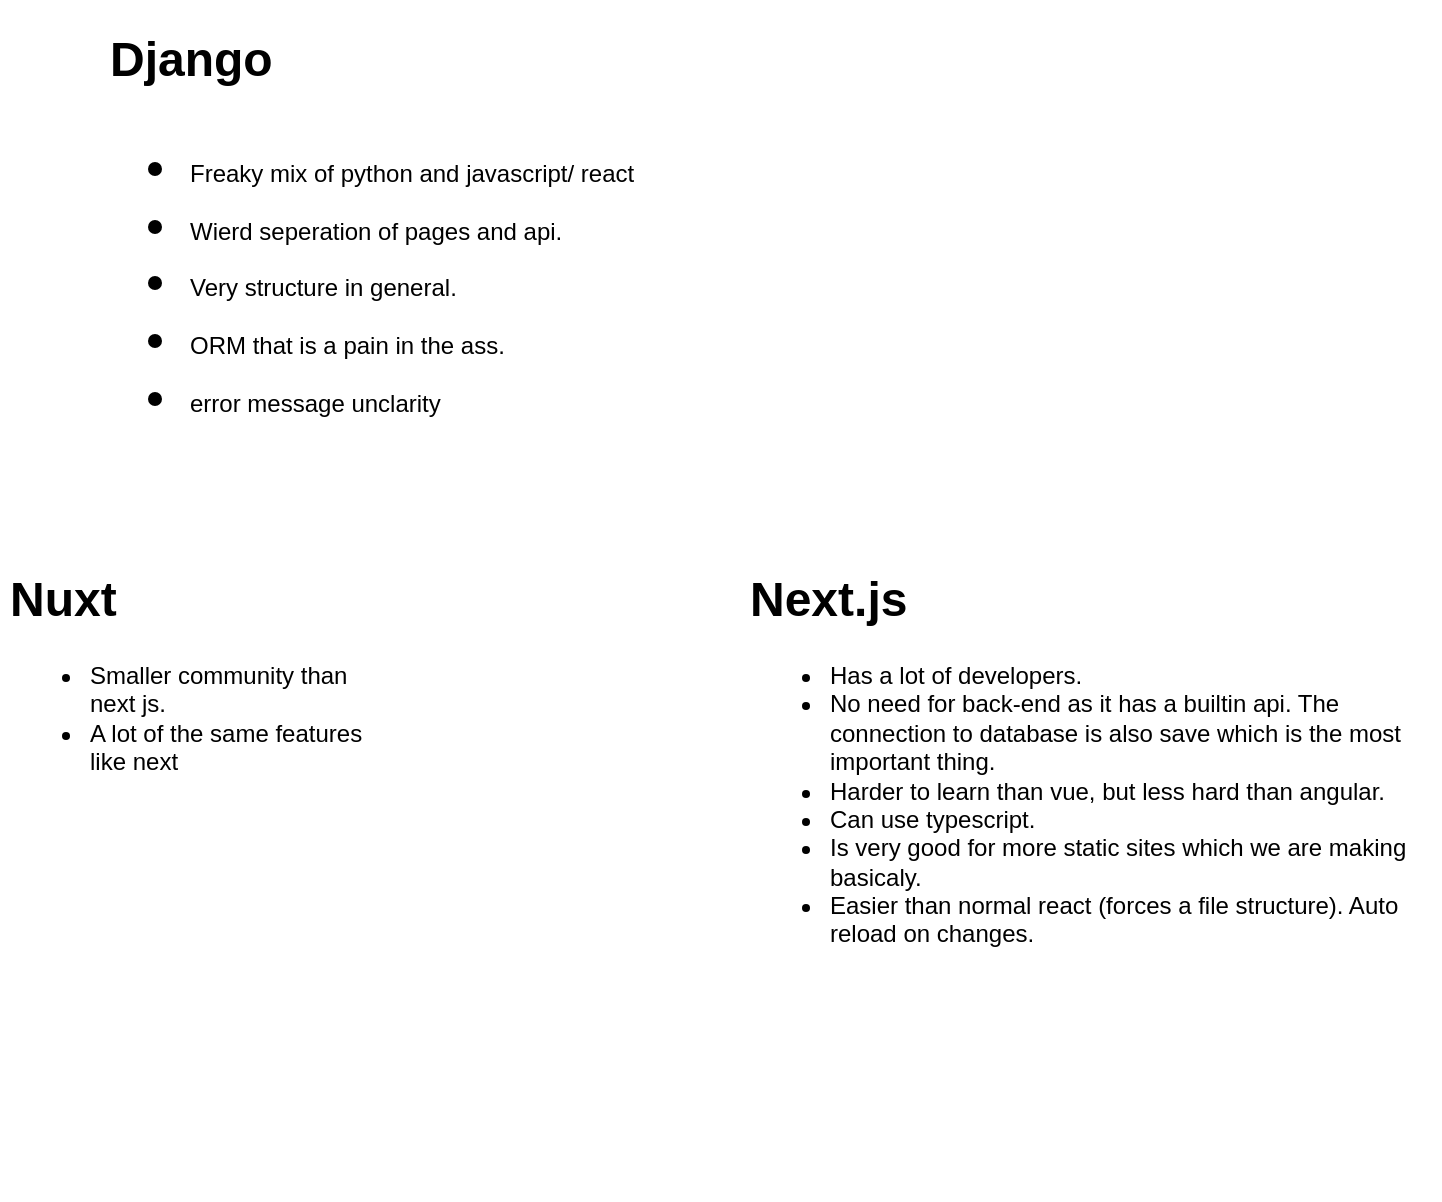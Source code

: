 <mxfile>
    <diagram id="mZoyGbEsP2BuPK2UhwtV" name="Page-1">
        <mxGraphModel dx="1235" dy="665" grid="1" gridSize="10" guides="1" tooltips="1" connect="1" arrows="1" fold="1" page="1" pageScale="1" pageWidth="827" pageHeight="1169" math="0" shadow="0">
            <root>
                <mxCell id="0"/>
                <mxCell id="1" parent="0"/>
                <mxCell id="2" value="&lt;h1&gt;Next.js&lt;/h1&gt;&lt;p&gt;&lt;/p&gt;&lt;ul&gt;&lt;li&gt;Has a lot of developers.&lt;/li&gt;&lt;li&gt;No need for back-end as it has a builtin api. The connection to database is also save which is the most important thing.&lt;/li&gt;&lt;li&gt;Harder to learn than vue, but less hard than angular.&lt;/li&gt;&lt;li&gt;Can use typescript.&lt;/li&gt;&lt;li&gt;Is very good for more static sites which we are making basicaly.&lt;/li&gt;&lt;li&gt;Easier than normal react (forces a file structure). Auto reload on changes.&lt;/li&gt;&lt;/ul&gt;&lt;p&gt;&lt;/p&gt;" style="text;html=1;strokeColor=none;fillColor=none;spacing=5;spacingTop=-20;whiteSpace=wrap;overflow=hidden;rounded=0;" vertex="1" parent="1">
                    <mxGeometry x="210" y="280" width="350" height="320" as="geometry"/>
                </mxCell>
                <mxCell id="3" value="&lt;h1&gt;&lt;span&gt;Django&lt;/span&gt;&lt;/h1&gt;&lt;h1&gt;&lt;ul&gt;&lt;li&gt;&lt;span style=&quot;font-size: 12px ; font-weight: 400&quot;&gt;Freaky mix of python and javascript/ react&lt;/span&gt;&lt;/li&gt;&lt;li&gt;&lt;span style=&quot;font-size: 12px ; font-weight: 400&quot;&gt;Wierd seperation of pages and api.&lt;/span&gt;&lt;/li&gt;&lt;li&gt;&lt;span style=&quot;font-size: 12px ; font-weight: 400&quot;&gt;Very structure in general.&lt;/span&gt;&lt;/li&gt;&lt;li&gt;&lt;span style=&quot;font-size: 12px ; font-weight: 400&quot;&gt;ORM that is a pain in the ass.&lt;/span&gt;&lt;/li&gt;&lt;li&gt;&lt;span style=&quot;font-size: 12px ; font-weight: 400&quot;&gt;error message unclarity&lt;/span&gt;&lt;/li&gt;&lt;/ul&gt;&lt;/h1&gt;" style="text;html=1;strokeColor=none;fillColor=none;spacing=5;spacingTop=-20;whiteSpace=wrap;overflow=hidden;rounded=0;" vertex="1" parent="1">
                    <mxGeometry x="-110" y="10" width="310" height="230" as="geometry"/>
                </mxCell>
                <mxCell id="4" value="&lt;h1&gt;Nuxt&lt;/h1&gt;&lt;p&gt;&lt;ul&gt;&lt;li&gt;Smaller community than next js.&lt;/li&gt;&lt;li&gt;A lot of the same features like next&lt;/li&gt;&lt;/ul&gt;&lt;/p&gt;" style="text;html=1;strokeColor=none;fillColor=none;spacing=5;spacingTop=-20;whiteSpace=wrap;overflow=hidden;rounded=0;" vertex="1" parent="1">
                    <mxGeometry x="-160" y="280" width="190" height="120" as="geometry"/>
                </mxCell>
            </root>
        </mxGraphModel>
    </diagram>
</mxfile>